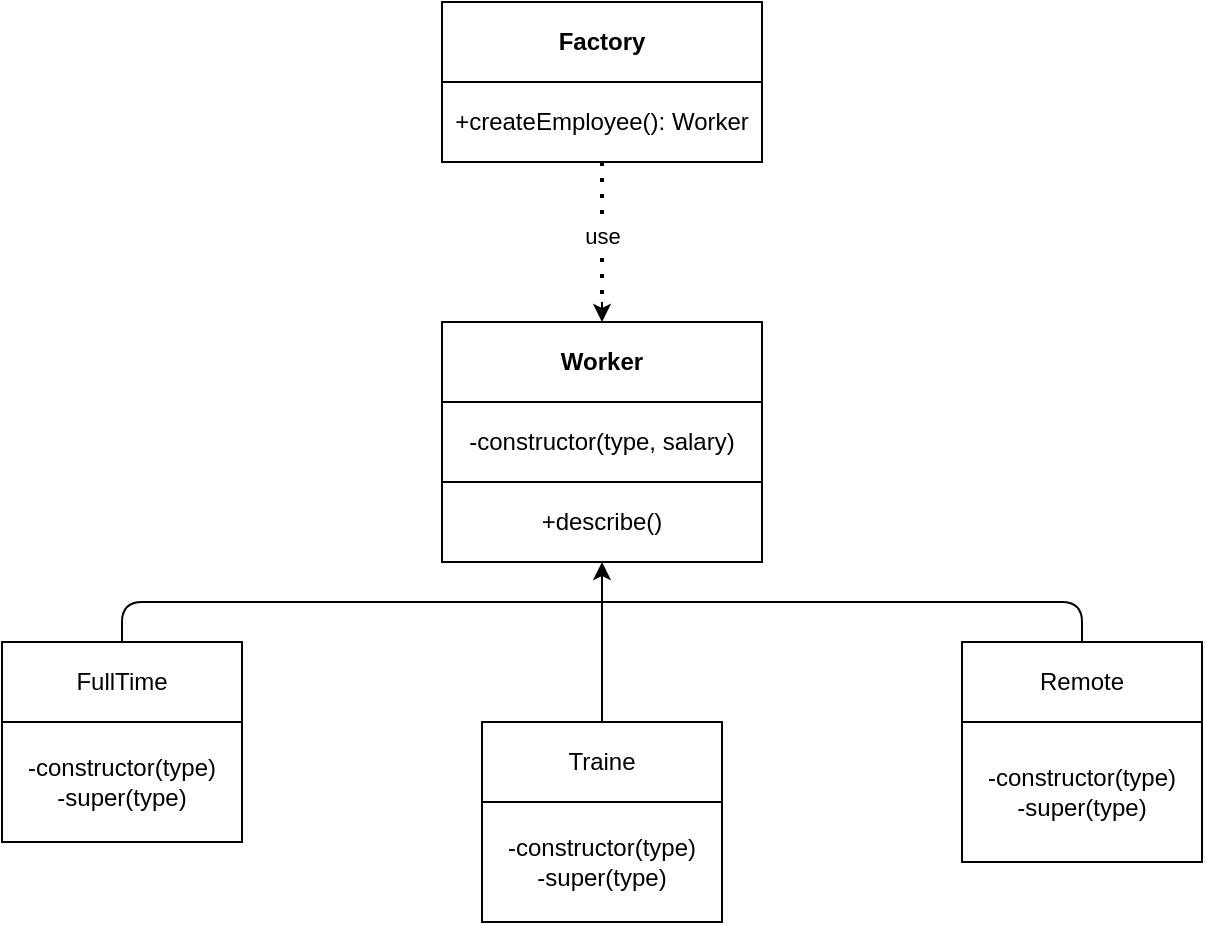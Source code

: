 <mxfile>
    <diagram id="K58Q42JIB17btZrkM142" name="Page-1">
        <mxGraphModel dx="724" dy="522" grid="1" gridSize="10" guides="1" tooltips="1" connect="1" arrows="1" fold="1" page="1" pageScale="1" pageWidth="827" pageHeight="1169" math="0" shadow="0">
            <root>
                <mxCell id="0"/>
                <mxCell id="1" parent="0"/>
                <mxCell id="17" value="&lt;b&gt;Factory&lt;/b&gt;" style="rounded=0;whiteSpace=wrap;html=1;" parent="1" vertex="1">
                    <mxGeometry x="340" y="240" width="160" height="40" as="geometry"/>
                </mxCell>
                <mxCell id="18" value="+createEmployee(): Worker" style="rounded=0;whiteSpace=wrap;html=1;" parent="1" vertex="1">
                    <mxGeometry x="340" y="280" width="160" height="40" as="geometry"/>
                </mxCell>
                <mxCell id="19" value="&lt;b&gt;Worker&lt;/b&gt;" style="rounded=0;whiteSpace=wrap;html=1;" parent="1" vertex="1">
                    <mxGeometry x="340" y="400" width="160" height="40" as="geometry"/>
                </mxCell>
                <mxCell id="20" value="-constructor(type, salary)" style="rounded=0;whiteSpace=wrap;html=1;" parent="1" vertex="1">
                    <mxGeometry x="340" y="440" width="160" height="40" as="geometry"/>
                </mxCell>
                <mxCell id="21" value="+describe()" style="rounded=0;whiteSpace=wrap;html=1;" parent="1" vertex="1">
                    <mxGeometry x="340" y="480" width="160" height="40" as="geometry"/>
                </mxCell>
                <mxCell id="22" value="FullTime" style="rounded=0;whiteSpace=wrap;html=1;" parent="1" vertex="1">
                    <mxGeometry x="120" y="560" width="120" height="40" as="geometry"/>
                </mxCell>
                <mxCell id="23" value="Traine" style="rounded=0;whiteSpace=wrap;html=1;" parent="1" vertex="1">
                    <mxGeometry x="360" y="600" width="120" height="40" as="geometry"/>
                </mxCell>
                <mxCell id="24" value="Remote" style="rounded=0;whiteSpace=wrap;html=1;" parent="1" vertex="1">
                    <mxGeometry x="600" y="560" width="120" height="40" as="geometry"/>
                </mxCell>
                <mxCell id="28" value="&lt;span&gt;-constructor(type)&lt;/span&gt;&lt;br&gt;&lt;span&gt;-super(type)&lt;/span&gt;" style="rounded=0;whiteSpace=wrap;html=1;" parent="1" vertex="1">
                    <mxGeometry x="120" y="600" width="120" height="60" as="geometry"/>
                </mxCell>
                <mxCell id="29" value="&lt;span&gt;-constructor(type)&lt;/span&gt;&lt;br&gt;&lt;span&gt;-super(type)&lt;/span&gt;" style="rounded=0;whiteSpace=wrap;html=1;" parent="1" vertex="1">
                    <mxGeometry x="360" y="640" width="120" height="60" as="geometry"/>
                </mxCell>
                <mxCell id="30" value="-constructor(type)&lt;br&gt;-super(type)" style="rounded=0;whiteSpace=wrap;html=1;" parent="1" vertex="1">
                    <mxGeometry x="600" y="600" width="120" height="70" as="geometry"/>
                </mxCell>
                <mxCell id="31" value="" style="endArrow=none;dashed=1;html=1;dashPattern=1 3;strokeWidth=2;exitX=0.5;exitY=1;exitDx=0;exitDy=0;" parent="1" source="18" edge="1">
                    <mxGeometry width="50" height="50" relative="1" as="geometry">
                        <mxPoint x="410" y="380" as="sourcePoint"/>
                        <mxPoint x="420" y="390" as="targetPoint"/>
                        <Array as="points">
                            <mxPoint x="420" y="360"/>
                        </Array>
                    </mxGeometry>
                </mxCell>
                <mxCell id="37" value="use" style="edgeLabel;html=1;align=center;verticalAlign=middle;resizable=0;points=[];" parent="31" vertex="1" connectable="0">
                    <mxGeometry x="0.054" relative="1" as="geometry">
                        <mxPoint as="offset"/>
                    </mxGeometry>
                </mxCell>
                <mxCell id="32" value="" style="endArrow=classic;html=1;" parent="1" edge="1">
                    <mxGeometry width="50" height="50" relative="1" as="geometry">
                        <mxPoint x="420" y="390" as="sourcePoint"/>
                        <mxPoint x="420" y="400" as="targetPoint"/>
                        <Array as="points">
                            <mxPoint x="420" y="400"/>
                        </Array>
                    </mxGeometry>
                </mxCell>
                <mxCell id="33" value="" style="endArrow=none;html=1;exitX=0.5;exitY=0;exitDx=0;exitDy=0;entryX=0.5;entryY=0;entryDx=0;entryDy=0;" parent="1" source="22" target="24" edge="1">
                    <mxGeometry width="50" height="50" relative="1" as="geometry">
                        <mxPoint x="410" y="540" as="sourcePoint"/>
                        <mxPoint x="660" y="540" as="targetPoint"/>
                        <Array as="points">
                            <mxPoint x="180" y="540"/>
                            <mxPoint x="660" y="540"/>
                        </Array>
                    </mxGeometry>
                </mxCell>
                <mxCell id="34" value="" style="endArrow=none;html=1;" parent="1" edge="1">
                    <mxGeometry width="50" height="50" relative="1" as="geometry">
                        <mxPoint x="420" y="600" as="sourcePoint"/>
                        <mxPoint x="420" y="540" as="targetPoint"/>
                    </mxGeometry>
                </mxCell>
                <mxCell id="35" value="" style="endArrow=classic;html=1;entryX=0.5;entryY=1;entryDx=0;entryDy=0;" parent="1" target="21" edge="1">
                    <mxGeometry width="50" height="50" relative="1" as="geometry">
                        <mxPoint x="420" y="540" as="sourcePoint"/>
                        <mxPoint x="470" y="490" as="targetPoint"/>
                    </mxGeometry>
                </mxCell>
            </root>
        </mxGraphModel>
    </diagram>
</mxfile>